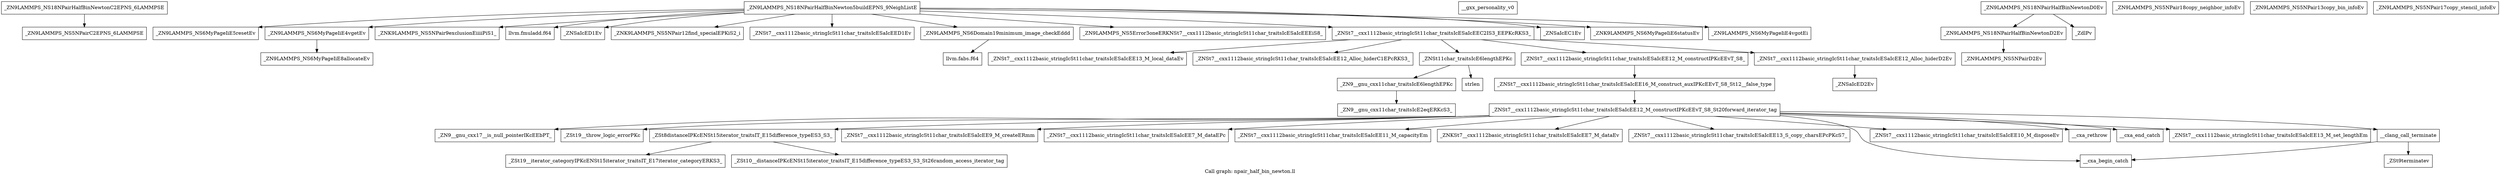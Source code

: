 digraph "Call graph: npair_half_bin_newton.ll" {
	label="Call graph: npair_half_bin_newton.ll";

	Node0x56490cf24240 [shape=record,label="{_ZN9LAMMPS_NS18NPairHalfBinNewtonC2EPNS_6LAMMPSE}"];
	Node0x56490cf24240 -> Node0x56490cf791b0;
	Node0x56490cf791b0 [shape=record,label="{_ZN9LAMMPS_NS5NPairC2EPNS_6LAMMPSE}"];
	Node0x56490cf79060 [shape=record,label="{_ZN9LAMMPS_NS18NPairHalfBinNewton5buildEPNS_9NeighListE}"];
	Node0x56490cf79060 -> Node0x56490cf78dc0;
	Node0x56490cf79060 -> Node0x56490cf22e80;
	Node0x56490cf79060 -> Node0x56490cf29720;
	Node0x56490cf79060 -> Node0x56490cf5c340;
	Node0x56490cf79060 -> Node0x56490cf2cd80;
	Node0x56490cf79060 -> Node0x56490cf4b4a0;
	Node0x56490cf79060 -> Node0x56490cf2c400;
	Node0x56490cf79060 -> Node0x56490cf27270;
	Node0x56490cf79060 -> Node0x56490cf6fcc0;
	Node0x56490cf79060 -> Node0x56490cf40610;
	Node0x56490cf79060 -> Node0x56490cf4d020;
	Node0x56490cf79060 -> Node0x56490cf27300;
	Node0x56490cf79060 -> Node0x56490cf25e60;
	Node0x56490cf78dc0 [shape=record,label="{_ZN9LAMMPS_NS6MyPageIiE5resetEv}"];
	Node0x56490cf2cd80 [shape=record,label="{_ZNSaIcED1Ev}"];
	Node0x56490cf22e80 [shape=record,label="{_ZN9LAMMPS_NS6MyPageIiE4vgetEv}"];
	Node0x56490cf22e80 -> Node0x56490cf36840;
	Node0x56490cf29720 [shape=record,label="{_ZNK9LAMMPS_NS5NPair9exclusionEiiiiPiS1_}"];
	Node0x56490cf5c340 [shape=record,label="{llvm.fmuladd.f64}"];
	Node0x56490cf4b4a0 [shape=record,label="{_ZNK9LAMMPS_NS5NPair12find_specialEPKiS2_i}"];
	Node0x56490cf27270 [shape=record,label="{_ZN9LAMMPS_NS6Domain19minimum_image_checkEddd}"];
	Node0x56490cf27270 -> Node0x56490cf3fad0;
	Node0x56490cf25e60 [shape=record,label="{_ZN9LAMMPS_NS6MyPageIiE4vgotEi}"];
	Node0x56490cf27300 [shape=record,label="{_ZNK9LAMMPS_NS6MyPageIiE6statusEv}"];
	Node0x56490cf6fcc0 [shape=record,label="{_ZN9LAMMPS_NS5Error3oneERKNSt7__cxx1112basic_stringIcSt11char_traitsIcESaIcEEEiS8_}"];
	Node0x56490cf4d020 [shape=record,label="{_ZNSaIcEC1Ev}"];
	Node0x56490cf40610 [shape=record,label="{_ZNSt7__cxx1112basic_stringIcSt11char_traitsIcESaIcEEC2IS3_EEPKcRKS3_}"];
	Node0x56490cf40610 -> Node0x56490cf45630;
	Node0x56490cf40610 -> Node0x56490cf4eaa0;
	Node0x56490cf40610 -> Node0x56490cf512e0;
	Node0x56490cf40610 -> Node0x56490cf582a0;
	Node0x56490cf40610 -> Node0x56490cf5c410;
	Node0x56490cf6e0c0 [shape=record,label="{__gxx_personality_v0}"];
	Node0x56490cf2c400 [shape=record,label="{_ZNSt7__cxx1112basic_stringIcSt11char_traitsIcESaIcEED1Ev}"];
	Node0x56490cf641b0 [shape=record,label="{_ZN9LAMMPS_NS18NPairHalfBinNewtonD2Ev}"];
	Node0x56490cf641b0 -> Node0x56490cf65510;
	Node0x56490cf68800 [shape=record,label="{_ZN9LAMMPS_NS18NPairHalfBinNewtonD0Ev}"];
	Node0x56490cf68800 -> Node0x56490cf641b0;
	Node0x56490cf68800 -> Node0x56490cf693b0;
	Node0x56490cf58410 [shape=record,label="{_ZN9LAMMPS_NS5NPair18copy_neighbor_infoEv}"];
	Node0x56490cf6b210 [shape=record,label="{_ZN9LAMMPS_NS5NPair13copy_bin_infoEv}"];
	Node0x56490cf6c8e0 [shape=record,label="{_ZN9LAMMPS_NS5NPair17copy_stencil_infoEv}"];
	Node0x56490cf3fad0 [shape=record,label="{llvm.fabs.f64}"];
	Node0x56490cf65510 [shape=record,label="{_ZN9LAMMPS_NS5NPairD2Ev}"];
	Node0x56490cf693b0 [shape=record,label="{_ZdlPv}"];
	Node0x56490cf36840 [shape=record,label="{_ZN9LAMMPS_NS6MyPageIiE8allocateEv}"];
	Node0x56490cf45630 [shape=record,label="{_ZNSt7__cxx1112basic_stringIcSt11char_traitsIcESaIcEE13_M_local_dataEv}"];
	Node0x56490cf4eaa0 [shape=record,label="{_ZNSt7__cxx1112basic_stringIcSt11char_traitsIcESaIcEE12_Alloc_hiderC1EPcRKS3_}"];
	Node0x56490cf582a0 [shape=record,label="{_ZNSt7__cxx1112basic_stringIcSt11char_traitsIcESaIcEE12_M_constructIPKcEEvT_S8_}"];
	Node0x56490cf582a0 -> Node0x56490cf6f970;
	Node0x56490cf512e0 [shape=record,label="{_ZNSt11char_traitsIcE6lengthEPKc}"];
	Node0x56490cf512e0 -> Node0x56490cf719e0;
	Node0x56490cf512e0 -> Node0x56490cf72c60;
	Node0x56490cf5c410 [shape=record,label="{_ZNSt7__cxx1112basic_stringIcSt11char_traitsIcESaIcEE12_Alloc_hiderD2Ev}"];
	Node0x56490cf5c410 -> Node0x56490cf701a0;
	Node0x56490cf6f970 [shape=record,label="{_ZNSt7__cxx1112basic_stringIcSt11char_traitsIcESaIcEE16_M_construct_auxIPKcEEvT_S8_St12__false_type}"];
	Node0x56490cf6f970 -> Node0x56490cf745b0;
	Node0x56490cf745b0 [shape=record,label="{_ZNSt7__cxx1112basic_stringIcSt11char_traitsIcESaIcEE12_M_constructIPKcEEvT_S8_St20forward_iterator_tag}"];
	Node0x56490cf745b0 -> Node0x56490cf21430;
	Node0x56490cf745b0 -> Node0x56490cf72b40;
	Node0x56490cf745b0 -> Node0x56490cf66b60;
	Node0x56490cf745b0 -> Node0x56490cf713b0;
	Node0x56490cf745b0 -> Node0x56490cf6b050;
	Node0x56490cf745b0 -> Node0x56490cf85120;
	Node0x56490cf745b0 -> Node0x56490cf851a0;
	Node0x56490cf745b0 -> Node0x56490cf85220;
	Node0x56490cf745b0 -> Node0x56490cf852a0;
	Node0x56490cf745b0 -> Node0x56490cf85320;
	Node0x56490cf745b0 -> Node0x56490cf853a0;
	Node0x56490cf745b0 -> Node0x56490cf85420;
	Node0x56490cf745b0 -> Node0x56490cf73800;
	Node0x56490cf745b0 -> Node0x56490cf723b0;
	Node0x56490cf21430 [shape=record,label="{_ZN9__gnu_cxx17__is_null_pointerIKcEEbPT_}"];
	Node0x56490cf72b40 [shape=record,label="{_ZSt19__throw_logic_errorPKc}"];
	Node0x56490cf66b60 [shape=record,label="{_ZSt8distanceIPKcENSt15iterator_traitsIT_E15difference_typeES3_S3_}"];
	Node0x56490cf66b60 -> Node0x56490cf70e20;
	Node0x56490cf66b60 -> Node0x56490cf6a320;
	Node0x56490cf6b050 [shape=record,label="{_ZNSt7__cxx1112basic_stringIcSt11char_traitsIcESaIcEE7_M_dataEPc}"];
	Node0x56490cf713b0 [shape=record,label="{_ZNSt7__cxx1112basic_stringIcSt11char_traitsIcESaIcEE9_M_createERmm}"];
	Node0x56490cf85120 [shape=record,label="{_ZNSt7__cxx1112basic_stringIcSt11char_traitsIcESaIcEE11_M_capacityEm}"];
	Node0x56490cf85220 [shape=record,label="{_ZNSt7__cxx1112basic_stringIcSt11char_traitsIcESaIcEE13_S_copy_charsEPcPKcS7_}"];
	Node0x56490cf851a0 [shape=record,label="{_ZNKSt7__cxx1112basic_stringIcSt11char_traitsIcESaIcEE7_M_dataEv}"];
	Node0x56490cf852a0 [shape=record,label="{__cxa_begin_catch}"];
	Node0x56490cf85320 [shape=record,label="{_ZNSt7__cxx1112basic_stringIcSt11char_traitsIcESaIcEE10_M_disposeEv}"];
	Node0x56490cf853a0 [shape=record,label="{__cxa_rethrow}"];
	Node0x56490cf85420 [shape=record,label="{__cxa_end_catch}"];
	Node0x56490cf723b0 [shape=record,label="{__clang_call_terminate}"];
	Node0x56490cf723b0 -> Node0x56490cf852a0;
	Node0x56490cf723b0 -> Node0x56490cf6c030;
	Node0x56490cf6c030 [shape=record,label="{_ZSt9terminatev}"];
	Node0x56490cf73800 [shape=record,label="{_ZNSt7__cxx1112basic_stringIcSt11char_traitsIcESaIcEE13_M_set_lengthEm}"];
	Node0x56490cf6a320 [shape=record,label="{_ZSt10__distanceIPKcENSt15iterator_traitsIT_E15difference_typeES3_S3_St26random_access_iterator_tag}"];
	Node0x56490cf70e20 [shape=record,label="{_ZSt19__iterator_categoryIPKcENSt15iterator_traitsIT_E17iterator_categoryERKS3_}"];
	Node0x56490cf719e0 [shape=record,label="{_ZN9__gnu_cxx11char_traitsIcE6lengthEPKc}"];
	Node0x56490cf719e0 -> Node0x56490cf428a0;
	Node0x56490cf72c60 [shape=record,label="{strlen}"];
	Node0x56490cf428a0 [shape=record,label="{_ZN9__gnu_cxx11char_traitsIcE2eqERKcS3_}"];
	Node0x56490cf701a0 [shape=record,label="{_ZNSaIcED2Ev}"];
}
